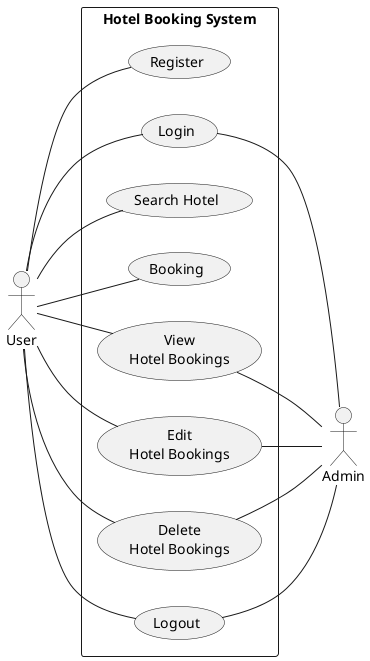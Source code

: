 @startuml VacQ System Use Case Diagram
left to right direction
actor "User" as user
rectangle "Hotel Booking System" as HotelBookingSystem {    
    usecase "Register" as register
    usecase "Login" as login
    usecase "Search Hotel" as searchHotel
    usecase "Booking" as bookHotel
    usecase "View\nHotel Bookings" as viewHotel
    usecase "Edit\nHotel Bookings" as editHotel
    usecase "Delete\nHotel Bookings"as deleteHotel
    usecase "Logout" as logout
}

user -- register
user -- login
user -- searchHotel
user -- bookHotel
user -- viewHotel
user -- editHotel
user -- deleteHotel
user -- logout

actor "Admin" as admin
login -- admin
viewHotel -- admin
editHotel -- admin
deleteHotel -- admin
logout -- admin

@enduml